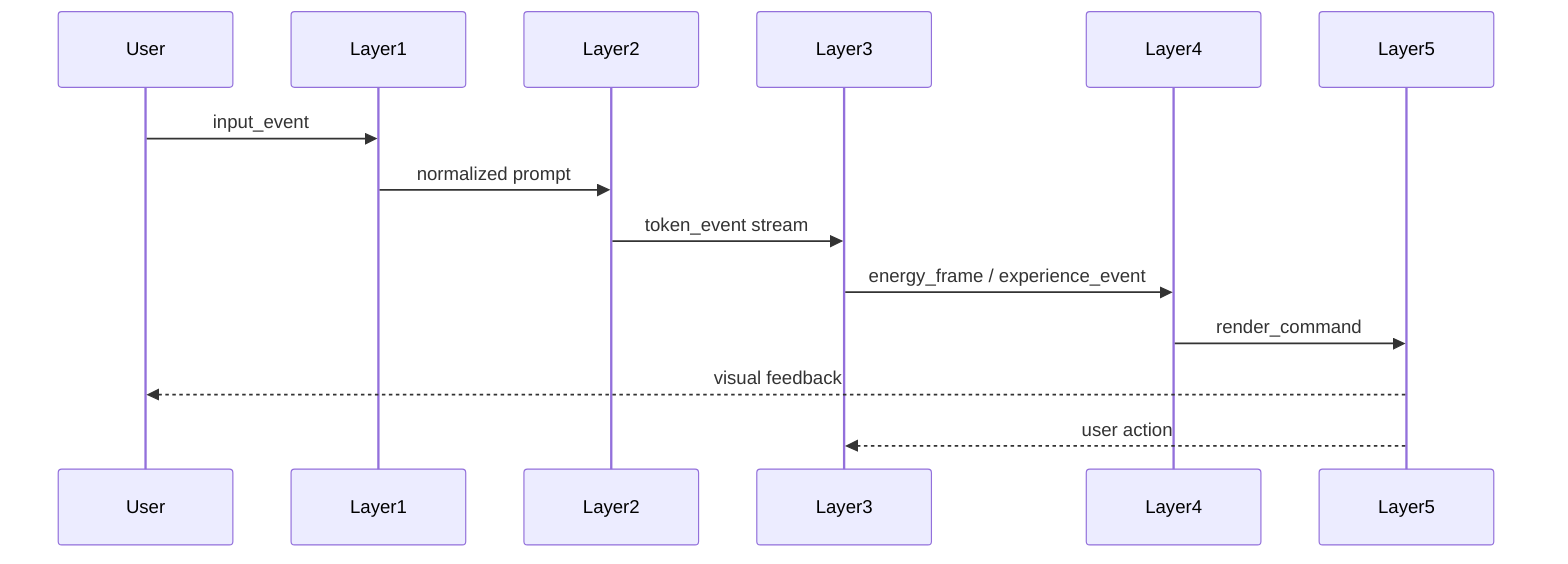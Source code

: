 sequenceDiagram
    participant User
    participant L1 as Layer1
    participant L2 as Layer2
    participant L3 as Layer3
    participant L4 as Layer4
    participant L5 as Layer5

    User->>L1: input_event
    L1->>L2: normalized prompt
    L2->>L3: token_event stream
    L3->>L4: energy_frame / experience_event
    L4->>L5: render_command
    L5-->>User: visual feedback
    L5-->>L3: user action